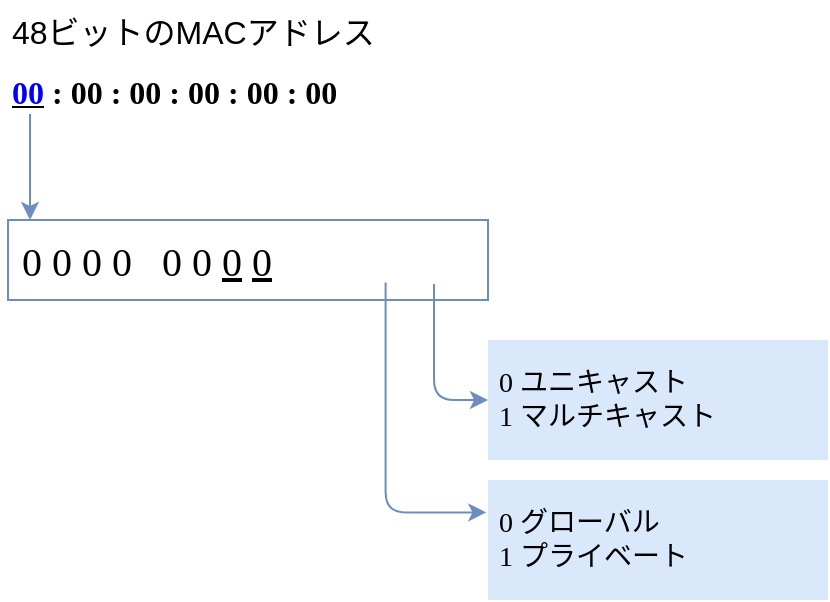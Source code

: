 <mxfile>
    <diagram id="ztGDn7QXbJv8MlAnkrOr" name="MAC種別説明">
        <mxGraphModel dx="1568" dy="1150" grid="1" gridSize="10" guides="1" tooltips="1" connect="1" arrows="1" fold="1" page="1" pageScale="1" pageWidth="1169" pageHeight="827" math="0" shadow="0">
            <root>
                <mxCell id="UG9GHFH3TTyyhoc6lXUn-0"/>
                <mxCell id="UG9GHFH3TTyyhoc6lXUn-1" parent="UG9GHFH3TTyyhoc6lXUn-0"/>
                <mxCell id="UG9GHFH3TTyyhoc6lXUn-3" value="48ビットのMACアドレス" style="text;html=1;align=left;verticalAlign=top;resizable=0;points=[];autosize=1;strokeColor=none;fillColor=none;fontSize=16;" parent="UG9GHFH3TTyyhoc6lXUn-1" vertex="1">
                    <mxGeometry x="120" y="110" width="200" height="20" as="geometry"/>
                </mxCell>
                <mxCell id="UG9GHFH3TTyyhoc6lXUn-4" value="&lt;u&gt;&lt;font color=&quot;#0000ff&quot;&gt;00&lt;/font&gt;&lt;/u&gt; : 00 : 00 : 00 : 00 : 00" style="text;html=1;align=left;verticalAlign=top;resizable=0;points=[];autosize=1;strokeColor=none;fillColor=none;fontSize=16;fontFamily=Lucida Console;fontStyle=1" parent="UG9GHFH3TTyyhoc6lXUn-1" vertex="1">
                    <mxGeometry x="120" y="140" width="280" height="20" as="geometry"/>
                </mxCell>
                <mxCell id="UG9GHFH3TTyyhoc6lXUn-8" value="&amp;nbsp;0 0 0 0&amp;nbsp; &amp;nbsp;0 0 &lt;u&gt;0&lt;/u&gt; &lt;u&gt;0&lt;/u&gt;" style="rounded=0;whiteSpace=wrap;html=1;fontFamily=Lucida Console;fontSize=20;strokeColor=#6c8ebf;align=left;fillColor=none;" parent="UG9GHFH3TTyyhoc6lXUn-1" vertex="1">
                    <mxGeometry x="120" y="220" width="240" height="40" as="geometry"/>
                </mxCell>
                <mxCell id="UG9GHFH3TTyyhoc6lXUn-10" value="&amp;nbsp;0 ユニキャスト&lt;br style=&quot;font-size: 14px;&quot;&gt;&amp;nbsp;1 マルチキャスト" style="rounded=0;whiteSpace=wrap;html=1;fontFamily=Lucida Console;fontSize=14;strokeColor=none;align=left;fillColor=#dae8fc;" parent="UG9GHFH3TTyyhoc6lXUn-1" vertex="1">
                    <mxGeometry x="360" y="280" width="170" height="60" as="geometry"/>
                </mxCell>
                <mxCell id="UG9GHFH3TTyyhoc6lXUn-13" style="edgeStyle=orthogonalEdgeStyle;html=1;entryX=0;entryY=0.5;entryDx=0;entryDy=0;fontFamily=Lucida Console;fontSize=16;fontColor=#0000FF;exitX=0.5;exitY=1;exitDx=0;exitDy=0;fillColor=#dae8fc;strokeColor=#6c8ebf;" parent="UG9GHFH3TTyyhoc6lXUn-1" source="UG9GHFH3TTyyhoc6lXUn-12" target="UG9GHFH3TTyyhoc6lXUn-10" edge="1">
                    <mxGeometry relative="1" as="geometry"/>
                </mxCell>
                <mxCell id="UG9GHFH3TTyyhoc6lXUn-12" value="" style="rounded=0;whiteSpace=wrap;html=1;fontFamily=Lucida Console;fontSize=16;fontColor=#0000FF;strokeColor=none;fillColor=none;" parent="UG9GHFH3TTyyhoc6lXUn-1" vertex="1">
                    <mxGeometry x="323" y="230" width="20" height="22" as="geometry"/>
                </mxCell>
                <mxCell id="UG9GHFH3TTyyhoc6lXUn-14" value="&amp;nbsp;0 グローバル&lt;br style=&quot;font-size: 14px;&quot;&gt;&amp;nbsp;1 プライベート" style="rounded=0;whiteSpace=wrap;html=1;fontFamily=Lucida Console;fontSize=14;strokeColor=none;align=left;fillColor=#dae8fc;" parent="UG9GHFH3TTyyhoc6lXUn-1" vertex="1">
                    <mxGeometry x="360" y="350" width="170" height="60" as="geometry"/>
                </mxCell>
                <mxCell id="UG9GHFH3TTyyhoc6lXUn-17" style="edgeStyle=orthogonalEdgeStyle;html=1;entryX=-0.005;entryY=0.27;entryDx=0;entryDy=0;entryPerimeter=0;fontFamily=Lucida Console;fontSize=16;fontColor=#0000FF;exitX=0.49;exitY=0.967;exitDx=0;exitDy=0;exitPerimeter=0;fillColor=#dae8fc;strokeColor=#6c8ebf;" parent="UG9GHFH3TTyyhoc6lXUn-1" source="UG9GHFH3TTyyhoc6lXUn-16" target="UG9GHFH3TTyyhoc6lXUn-14" edge="1">
                    <mxGeometry relative="1" as="geometry"/>
                </mxCell>
                <mxCell id="UG9GHFH3TTyyhoc6lXUn-16" value="" style="rounded=0;whiteSpace=wrap;html=1;fontFamily=Lucida Console;fontSize=16;fontColor=#0000FF;strokeColor=none;fillColor=none;" parent="UG9GHFH3TTyyhoc6lXUn-1" vertex="1">
                    <mxGeometry x="299" y="230" width="20" height="22" as="geometry"/>
                </mxCell>
                <mxCell id="UG9GHFH3TTyyhoc6lXUn-21" style="edgeStyle=orthogonalEdgeStyle;html=1;entryX=0.5;entryY=0;entryDx=0;entryDy=0;fontFamily=Lucida Console;fontSize=16;fontColor=#0000FF;fillColor=#dae8fc;strokeColor=#6c8ebf;" parent="UG9GHFH3TTyyhoc6lXUn-1" source="UG9GHFH3TTyyhoc6lXUn-19" target="UG9GHFH3TTyyhoc6lXUn-20" edge="1">
                    <mxGeometry relative="1" as="geometry"/>
                </mxCell>
                <mxCell id="UG9GHFH3TTyyhoc6lXUn-19" value="" style="rounded=0;whiteSpace=wrap;html=1;fontFamily=Lucida Console;fontSize=16;fontColor=#0000FF;strokeColor=none;fillColor=none;" parent="UG9GHFH3TTyyhoc6lXUn-1" vertex="1">
                    <mxGeometry x="116" y="145" width="30" height="22" as="geometry"/>
                </mxCell>
                <mxCell id="UG9GHFH3TTyyhoc6lXUn-20" value="" style="rounded=0;whiteSpace=wrap;html=1;fontFamily=Lucida Console;fontSize=16;fontColor=#0000FF;strokeColor=none;fillColor=none;" parent="UG9GHFH3TTyyhoc6lXUn-1" vertex="1">
                    <mxGeometry x="116" y="220" width="30" height="40" as="geometry"/>
                </mxCell>
            </root>
        </mxGraphModel>
    </diagram>
</mxfile>